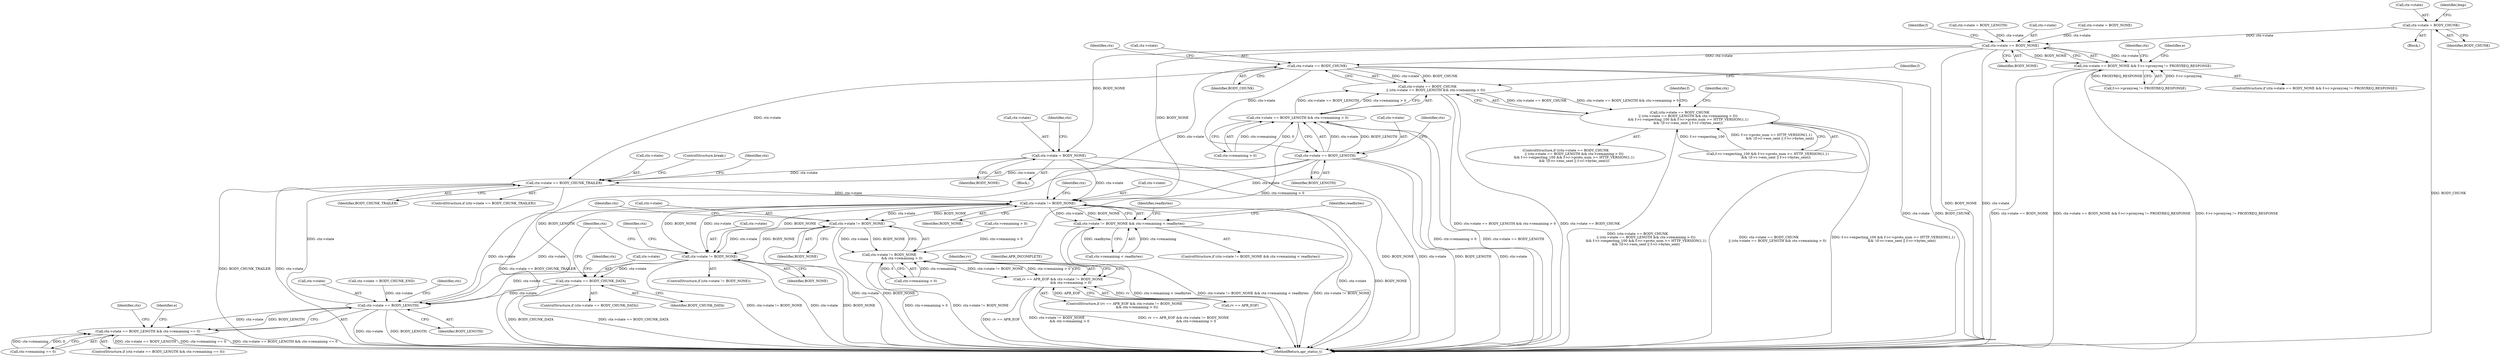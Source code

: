 digraph "0_httpd_e427c41257957b57036d5a549b260b6185d1dd73@pointer" {
"1000262" [label="(Call,ctx->state = BODY_CHUNK)"];
"1000344" [label="(Call,ctx->state == BODY_NONE)"];
"1000343" [label="(Call,ctx->state == BODY_NONE && f->r->proxyreq != PROXYREQ_RESPONSE)"];
"1000378" [label="(Call,ctx->state == BODY_CHUNK)"];
"1000377" [label="(Call,ctx->state == BODY_CHUNK\n                || (ctx->state == BODY_LENGTH && ctx->remaining > 0))"];
"1000376" [label="(Call,(ctx->state == BODY_CHUNK\n                || (ctx->state == BODY_LENGTH && ctx->remaining > 0))\n                && f->r->expecting_100 && f->r->proto_num >= HTTP_VERSION(1,1)\n                && !(f->r->eos_sent || f->r->bytes_sent))"];
"1000384" [label="(Call,ctx->state == BODY_LENGTH)"];
"1000383" [label="(Call,ctx->state == BODY_LENGTH && ctx->remaining > 0)"];
"1000736" [label="(Call,ctx->state != BODY_NONE\n                        && ctx->remaining > 0)"];
"1000732" [label="(Call,rv == APR_EOF && ctx->state != BODY_NONE\n                        && ctx->remaining > 0)"];
"1000660" [label="(Call,ctx->state == BODY_CHUNK_TRAILER)"];
"1000683" [label="(Call,ctx->state != BODY_NONE)"];
"1000682" [label="(Call,ctx->state != BODY_NONE && ctx->remaining < readbytes)"];
"1000737" [label="(Call,ctx->state != BODY_NONE)"];
"1000767" [label="(Call,ctx->state != BODY_NONE)"];
"1000799" [label="(Call,ctx->state == BODY_CHUNK_DATA)"];
"1000817" [label="(Call,ctx->state == BODY_LENGTH)"];
"1000816" [label="(Call,ctx->state == BODY_LENGTH && ctx->remaining == 0)"];
"1000432" [label="(Call,ctx->state = BODY_NONE)"];
"1000385" [label="(Call,ctx->state)"];
"1000349" [label="(Call,f->r->proxyreq != PROXYREQ_RESPONSE)"];
"1000741" [label="(Identifier,BODY_NONE)"];
"1000681" [label="(ControlStructure,if (ctx->state != BODY_NONE && ctx->remaining < readbytes))"];
"1000386" [label="(Identifier,ctx)"];
"1000380" [label="(Identifier,ctx)"];
"1000661" [label="(Call,ctx->state)"];
"1000695" [label="(Identifier,readbytes)"];
"1000817" [label="(Call,ctx->state == BODY_LENGTH)"];
"1000688" [label="(Call,ctx->remaining < readbytes)"];
"1000664" [label="(Identifier,BODY_CHUNK_TRAILER)"];
"1000732" [label="(Call,rv == APR_EOF && ctx->state != BODY_NONE\n                        && ctx->remaining > 0)"];
"1000344" [label="(Call,ctx->state == BODY_NONE)"];
"1000690" [label="(Identifier,ctx)"];
"1000822" [label="(Call,ctx->remaining == 0)"];
"1000818" [label="(Call,ctx->state)"];
"1000800" [label="(Call,ctx->state)"];
"1000821" [label="(Identifier,BODY_LENGTH)"];
"1000431" [label="(Block,)"];
"1000379" [label="(Call,ctx->state)"];
"1000352" [label="(Identifier,f)"];
"1000683" [label="(Call,ctx->state != BODY_NONE)"];
"1000766" [label="(ControlStructure,if (ctx->state != BODY_NONE))"];
"1000819" [label="(Identifier,ctx)"];
"1000738" [label="(Call,ctx->state)"];
"1000799" [label="(Call,ctx->state == BODY_CHUNK_DATA)"];
"1000291" [label="(Call,ctx->state = BODY_LENGTH)"];
"1000752" [label="(Identifier,rv)"];
"1000432" [label="(Call,ctx->state = BODY_NONE)"];
"1000816" [label="(Call,ctx->state == BODY_LENGTH && ctx->remaining == 0)"];
"1000375" [label="(ControlStructure,if ((ctx->state == BODY_CHUNK\n                || (ctx->state == BODY_LENGTH && ctx->remaining > 0))\n                && f->r->expecting_100 && f->r->proto_num >= HTTP_VERSION(1,1)\n                && !(f->r->eos_sent || f->r->bytes_sent)))"];
"1000805" [label="(Call,ctx->state = BODY_CHUNK_END)"];
"1000433" [label="(Call,ctx->state)"];
"1000428" [label="(Identifier,f)"];
"1000383" [label="(Call,ctx->state == BODY_LENGTH && ctx->remaining > 0)"];
"1000263" [label="(Call,ctx->state)"];
"1000343" [label="(Call,ctx->state == BODY_NONE && f->r->proxyreq != PROXYREQ_RESPONSE)"];
"1000682" [label="(Call,ctx->state != BODY_NONE && ctx->remaining < readbytes)"];
"1000807" [label="(Identifier,ctx)"];
"1000910" [label="(MethodReturn,apr_status_t)"];
"1000731" [label="(ControlStructure,if (rv == APR_EOF && ctx->state != BODY_NONE\n                        && ctx->remaining > 0))"];
"1000378" [label="(Call,ctx->state == BODY_CHUNK)"];
"1000523" [label="(Identifier,ctx)"];
"1000285" [label="(Identifier,lenp)"];
"1000436" [label="(Identifier,BODY_NONE)"];
"1000348" [label="(Identifier,BODY_NONE)"];
"1000779" [label="(Call,ctx->remaining > 0)"];
"1000771" [label="(Identifier,BODY_NONE)"];
"1000345" [label="(Call,ctx->state)"];
"1000737" [label="(Call,ctx->state != BODY_NONE)"];
"1000749" [label="(Identifier,APR_INCOMPLETE)"];
"1000767" [label="(Call,ctx->state != BODY_NONE)"];
"1000733" [label="(Call,rv == APR_EOF)"];
"1000742" [label="(Call,ctx->remaining > 0)"];
"1000829" [label="(Identifier,e)"];
"1000376" [label="(Call,(ctx->state == BODY_CHUNK\n                || (ctx->state == BODY_LENGTH && ctx->remaining > 0))\n                && f->r->expecting_100 && f->r->proto_num >= HTTP_VERSION(1,1)\n                && !(f->r->eos_sent || f->r->bytes_sent))"];
"1000744" [label="(Identifier,ctx)"];
"1000358" [label="(Identifier,e)"];
"1000815" [label="(ControlStructure,if (ctx->state == BODY_LENGTH && ctx->remaining == 0))"];
"1000684" [label="(Call,ctx->state)"];
"1000768" [label="(Call,ctx->state)"];
"1000394" [label="(Call,f->r->expecting_100 && f->r->proto_num >= HTTP_VERSION(1,1)\n                && !(f->r->eos_sent || f->r->bytes_sent))"];
"1000262" [label="(Call,ctx->state = BODY_CHUNK)"];
"1000389" [label="(Call,ctx->remaining > 0)"];
"1000384" [label="(Call,ctx->state == BODY_LENGTH)"];
"1000342" [label="(ControlStructure,if (ctx->state == BODY_NONE && f->r->proxyreq != PROXYREQ_RESPONSE))"];
"1000439" [label="(Identifier,ctx)"];
"1000197" [label="(Call,ctx->state = BODY_NONE)"];
"1000388" [label="(Identifier,BODY_LENGTH)"];
"1000382" [label="(Identifier,BODY_CHUNK)"];
"1000846" [label="(Identifier,ctx)"];
"1000798" [label="(ControlStructure,if (ctx->state == BODY_CHUNK_DATA))"];
"1000803" [label="(Identifier,BODY_CHUNK_DATA)"];
"1000660" [label="(Call,ctx->state == BODY_CHUNK_TRAILER)"];
"1000775" [label="(Identifier,ctx)"];
"1000701" [label="(Identifier,readbytes)"];
"1000824" [label="(Identifier,ctx)"];
"1000391" [label="(Identifier,ctx)"];
"1000266" [label="(Identifier,BODY_CHUNK)"];
"1000377" [label="(Call,ctx->state == BODY_CHUNK\n                || (ctx->state == BODY_LENGTH && ctx->remaining > 0))"];
"1000659" [label="(ControlStructure,if (ctx->state == BODY_CHUNK_TRAILER))"];
"1000397" [label="(Identifier,f)"];
"1000676" [label="(ControlStructure,break;)"];
"1000261" [label="(Block,)"];
"1000736" [label="(Call,ctx->state != BODY_NONE\n                        && ctx->remaining > 0)"];
"1000668" [label="(Identifier,ctx)"];
"1000687" [label="(Identifier,BODY_NONE)"];
"1000262" -> "1000261"  [label="AST: "];
"1000262" -> "1000266"  [label="CFG: "];
"1000263" -> "1000262"  [label="AST: "];
"1000266" -> "1000262"  [label="AST: "];
"1000285" -> "1000262"  [label="CFG: "];
"1000262" -> "1000910"  [label="DDG: BODY_CHUNK"];
"1000262" -> "1000344"  [label="DDG: ctx->state"];
"1000344" -> "1000343"  [label="AST: "];
"1000344" -> "1000348"  [label="CFG: "];
"1000345" -> "1000344"  [label="AST: "];
"1000348" -> "1000344"  [label="AST: "];
"1000352" -> "1000344"  [label="CFG: "];
"1000343" -> "1000344"  [label="CFG: "];
"1000344" -> "1000910"  [label="DDG: BODY_NONE"];
"1000344" -> "1000910"  [label="DDG: ctx->state"];
"1000344" -> "1000343"  [label="DDG: ctx->state"];
"1000344" -> "1000343"  [label="DDG: BODY_NONE"];
"1000291" -> "1000344"  [label="DDG: ctx->state"];
"1000197" -> "1000344"  [label="DDG: ctx->state"];
"1000344" -> "1000378"  [label="DDG: ctx->state"];
"1000344" -> "1000432"  [label="DDG: BODY_NONE"];
"1000344" -> "1000683"  [label="DDG: BODY_NONE"];
"1000343" -> "1000342"  [label="AST: "];
"1000343" -> "1000349"  [label="CFG: "];
"1000349" -> "1000343"  [label="AST: "];
"1000358" -> "1000343"  [label="CFG: "];
"1000380" -> "1000343"  [label="CFG: "];
"1000343" -> "1000910"  [label="DDG: f->r->proxyreq != PROXYREQ_RESPONSE"];
"1000343" -> "1000910"  [label="DDG: ctx->state == BODY_NONE"];
"1000343" -> "1000910"  [label="DDG: ctx->state == BODY_NONE && f->r->proxyreq != PROXYREQ_RESPONSE"];
"1000349" -> "1000343"  [label="DDG: f->r->proxyreq"];
"1000349" -> "1000343"  [label="DDG: PROXYREQ_RESPONSE"];
"1000378" -> "1000377"  [label="AST: "];
"1000378" -> "1000382"  [label="CFG: "];
"1000379" -> "1000378"  [label="AST: "];
"1000382" -> "1000378"  [label="AST: "];
"1000386" -> "1000378"  [label="CFG: "];
"1000377" -> "1000378"  [label="CFG: "];
"1000378" -> "1000910"  [label="DDG: ctx->state"];
"1000378" -> "1000910"  [label="DDG: BODY_CHUNK"];
"1000378" -> "1000377"  [label="DDG: ctx->state"];
"1000378" -> "1000377"  [label="DDG: BODY_CHUNK"];
"1000378" -> "1000384"  [label="DDG: ctx->state"];
"1000378" -> "1000660"  [label="DDG: ctx->state"];
"1000378" -> "1000683"  [label="DDG: ctx->state"];
"1000377" -> "1000376"  [label="AST: "];
"1000377" -> "1000383"  [label="CFG: "];
"1000383" -> "1000377"  [label="AST: "];
"1000397" -> "1000377"  [label="CFG: "];
"1000376" -> "1000377"  [label="CFG: "];
"1000377" -> "1000910"  [label="DDG: ctx->state == BODY_LENGTH && ctx->remaining > 0"];
"1000377" -> "1000910"  [label="DDG: ctx->state == BODY_CHUNK"];
"1000377" -> "1000376"  [label="DDG: ctx->state == BODY_CHUNK"];
"1000377" -> "1000376"  [label="DDG: ctx->state == BODY_LENGTH && ctx->remaining > 0"];
"1000383" -> "1000377"  [label="DDG: ctx->state == BODY_LENGTH"];
"1000383" -> "1000377"  [label="DDG: ctx->remaining > 0"];
"1000376" -> "1000375"  [label="AST: "];
"1000376" -> "1000394"  [label="CFG: "];
"1000394" -> "1000376"  [label="AST: "];
"1000428" -> "1000376"  [label="CFG: "];
"1000523" -> "1000376"  [label="CFG: "];
"1000376" -> "1000910"  [label="DDG: (ctx->state == BODY_CHUNK\n                || (ctx->state == BODY_LENGTH && ctx->remaining > 0))\n                && f->r->expecting_100 && f->r->proto_num >= HTTP_VERSION(1,1)\n                && !(f->r->eos_sent || f->r->bytes_sent)"];
"1000376" -> "1000910"  [label="DDG: ctx->state == BODY_CHUNK\n                || (ctx->state == BODY_LENGTH && ctx->remaining > 0)"];
"1000376" -> "1000910"  [label="DDG: f->r->expecting_100 && f->r->proto_num >= HTTP_VERSION(1,1)\n                && !(f->r->eos_sent || f->r->bytes_sent)"];
"1000394" -> "1000376"  [label="DDG: f->r->expecting_100"];
"1000394" -> "1000376"  [label="DDG: f->r->proto_num >= HTTP_VERSION(1,1)\n                && !(f->r->eos_sent || f->r->bytes_sent)"];
"1000384" -> "1000383"  [label="AST: "];
"1000384" -> "1000388"  [label="CFG: "];
"1000385" -> "1000384"  [label="AST: "];
"1000388" -> "1000384"  [label="AST: "];
"1000391" -> "1000384"  [label="CFG: "];
"1000383" -> "1000384"  [label="CFG: "];
"1000384" -> "1000910"  [label="DDG: BODY_LENGTH"];
"1000384" -> "1000910"  [label="DDG: ctx->state"];
"1000384" -> "1000383"  [label="DDG: ctx->state"];
"1000384" -> "1000383"  [label="DDG: BODY_LENGTH"];
"1000384" -> "1000660"  [label="DDG: ctx->state"];
"1000384" -> "1000683"  [label="DDG: ctx->state"];
"1000384" -> "1000817"  [label="DDG: BODY_LENGTH"];
"1000383" -> "1000389"  [label="CFG: "];
"1000389" -> "1000383"  [label="AST: "];
"1000383" -> "1000910"  [label="DDG: ctx->remaining > 0"];
"1000383" -> "1000910"  [label="DDG: ctx->state == BODY_LENGTH"];
"1000389" -> "1000383"  [label="DDG: ctx->remaining"];
"1000389" -> "1000383"  [label="DDG: 0"];
"1000383" -> "1000736"  [label="DDG: ctx->remaining > 0"];
"1000736" -> "1000732"  [label="AST: "];
"1000736" -> "1000737"  [label="CFG: "];
"1000736" -> "1000742"  [label="CFG: "];
"1000737" -> "1000736"  [label="AST: "];
"1000742" -> "1000736"  [label="AST: "];
"1000732" -> "1000736"  [label="CFG: "];
"1000736" -> "1000910"  [label="DDG: ctx->remaining > 0"];
"1000736" -> "1000910"  [label="DDG: ctx->state != BODY_NONE"];
"1000736" -> "1000732"  [label="DDG: ctx->state != BODY_NONE"];
"1000736" -> "1000732"  [label="DDG: ctx->remaining > 0"];
"1000737" -> "1000736"  [label="DDG: ctx->state"];
"1000737" -> "1000736"  [label="DDG: BODY_NONE"];
"1000779" -> "1000736"  [label="DDG: ctx->remaining > 0"];
"1000742" -> "1000736"  [label="DDG: ctx->remaining"];
"1000742" -> "1000736"  [label="DDG: 0"];
"1000732" -> "1000731"  [label="AST: "];
"1000732" -> "1000733"  [label="CFG: "];
"1000733" -> "1000732"  [label="AST: "];
"1000749" -> "1000732"  [label="CFG: "];
"1000752" -> "1000732"  [label="CFG: "];
"1000732" -> "1000910"  [label="DDG: ctx->state != BODY_NONE\n                        && ctx->remaining > 0"];
"1000732" -> "1000910"  [label="DDG: rv == APR_EOF && ctx->state != BODY_NONE\n                        && ctx->remaining > 0"];
"1000732" -> "1000910"  [label="DDG: rv == APR_EOF"];
"1000733" -> "1000732"  [label="DDG: rv"];
"1000733" -> "1000732"  [label="DDG: APR_EOF"];
"1000660" -> "1000659"  [label="AST: "];
"1000660" -> "1000664"  [label="CFG: "];
"1000661" -> "1000660"  [label="AST: "];
"1000664" -> "1000660"  [label="AST: "];
"1000668" -> "1000660"  [label="CFG: "];
"1000676" -> "1000660"  [label="CFG: "];
"1000660" -> "1000910"  [label="DDG: ctx->state == BODY_CHUNK_TRAILER"];
"1000660" -> "1000910"  [label="DDG: BODY_CHUNK_TRAILER"];
"1000660" -> "1000910"  [label="DDG: ctx->state"];
"1000817" -> "1000660"  [label="DDG: ctx->state"];
"1000432" -> "1000660"  [label="DDG: ctx->state"];
"1000660" -> "1000683"  [label="DDG: ctx->state"];
"1000683" -> "1000682"  [label="AST: "];
"1000683" -> "1000687"  [label="CFG: "];
"1000684" -> "1000683"  [label="AST: "];
"1000687" -> "1000683"  [label="AST: "];
"1000690" -> "1000683"  [label="CFG: "];
"1000682" -> "1000683"  [label="CFG: "];
"1000683" -> "1000910"  [label="DDG: ctx->state"];
"1000683" -> "1000910"  [label="DDG: BODY_NONE"];
"1000683" -> "1000682"  [label="DDG: ctx->state"];
"1000683" -> "1000682"  [label="DDG: BODY_NONE"];
"1000817" -> "1000683"  [label="DDG: ctx->state"];
"1000432" -> "1000683"  [label="DDG: ctx->state"];
"1000767" -> "1000683"  [label="DDG: BODY_NONE"];
"1000683" -> "1000737"  [label="DDG: ctx->state"];
"1000683" -> "1000737"  [label="DDG: BODY_NONE"];
"1000683" -> "1000767"  [label="DDG: ctx->state"];
"1000683" -> "1000767"  [label="DDG: BODY_NONE"];
"1000683" -> "1000817"  [label="DDG: ctx->state"];
"1000682" -> "1000681"  [label="AST: "];
"1000682" -> "1000688"  [label="CFG: "];
"1000688" -> "1000682"  [label="AST: "];
"1000695" -> "1000682"  [label="CFG: "];
"1000701" -> "1000682"  [label="CFG: "];
"1000682" -> "1000910"  [label="DDG: ctx->state != BODY_NONE && ctx->remaining < readbytes"];
"1000682" -> "1000910"  [label="DDG: ctx->state != BODY_NONE"];
"1000682" -> "1000910"  [label="DDG: ctx->remaining < readbytes"];
"1000688" -> "1000682"  [label="DDG: ctx->remaining"];
"1000688" -> "1000682"  [label="DDG: readbytes"];
"1000737" -> "1000741"  [label="CFG: "];
"1000738" -> "1000737"  [label="AST: "];
"1000741" -> "1000737"  [label="AST: "];
"1000744" -> "1000737"  [label="CFG: "];
"1000737" -> "1000910"  [label="DDG: ctx->state"];
"1000737" -> "1000910"  [label="DDG: BODY_NONE"];
"1000737" -> "1000767"  [label="DDG: ctx->state"];
"1000737" -> "1000767"  [label="DDG: BODY_NONE"];
"1000767" -> "1000766"  [label="AST: "];
"1000767" -> "1000771"  [label="CFG: "];
"1000768" -> "1000767"  [label="AST: "];
"1000771" -> "1000767"  [label="AST: "];
"1000775" -> "1000767"  [label="CFG: "];
"1000819" -> "1000767"  [label="CFG: "];
"1000767" -> "1000910"  [label="DDG: ctx->state != BODY_NONE"];
"1000767" -> "1000910"  [label="DDG: ctx->state"];
"1000767" -> "1000910"  [label="DDG: BODY_NONE"];
"1000767" -> "1000799"  [label="DDG: ctx->state"];
"1000767" -> "1000817"  [label="DDG: ctx->state"];
"1000799" -> "1000798"  [label="AST: "];
"1000799" -> "1000803"  [label="CFG: "];
"1000800" -> "1000799"  [label="AST: "];
"1000803" -> "1000799"  [label="AST: "];
"1000807" -> "1000799"  [label="CFG: "];
"1000819" -> "1000799"  [label="CFG: "];
"1000799" -> "1000910"  [label="DDG: BODY_CHUNK_DATA"];
"1000799" -> "1000910"  [label="DDG: ctx->state == BODY_CHUNK_DATA"];
"1000799" -> "1000817"  [label="DDG: ctx->state"];
"1000817" -> "1000816"  [label="AST: "];
"1000817" -> "1000821"  [label="CFG: "];
"1000818" -> "1000817"  [label="AST: "];
"1000821" -> "1000817"  [label="AST: "];
"1000824" -> "1000817"  [label="CFG: "];
"1000816" -> "1000817"  [label="CFG: "];
"1000817" -> "1000910"  [label="DDG: ctx->state"];
"1000817" -> "1000910"  [label="DDG: BODY_LENGTH"];
"1000817" -> "1000816"  [label="DDG: ctx->state"];
"1000817" -> "1000816"  [label="DDG: BODY_LENGTH"];
"1000805" -> "1000817"  [label="DDG: ctx->state"];
"1000816" -> "1000815"  [label="AST: "];
"1000816" -> "1000822"  [label="CFG: "];
"1000822" -> "1000816"  [label="AST: "];
"1000829" -> "1000816"  [label="CFG: "];
"1000846" -> "1000816"  [label="CFG: "];
"1000816" -> "1000910"  [label="DDG: ctx->state == BODY_LENGTH && ctx->remaining == 0"];
"1000816" -> "1000910"  [label="DDG: ctx->state == BODY_LENGTH"];
"1000816" -> "1000910"  [label="DDG: ctx->remaining == 0"];
"1000822" -> "1000816"  [label="DDG: ctx->remaining"];
"1000822" -> "1000816"  [label="DDG: 0"];
"1000432" -> "1000431"  [label="AST: "];
"1000432" -> "1000436"  [label="CFG: "];
"1000433" -> "1000432"  [label="AST: "];
"1000436" -> "1000432"  [label="AST: "];
"1000439" -> "1000432"  [label="CFG: "];
"1000432" -> "1000910"  [label="DDG: BODY_NONE"];
"1000432" -> "1000910"  [label="DDG: ctx->state"];
}
